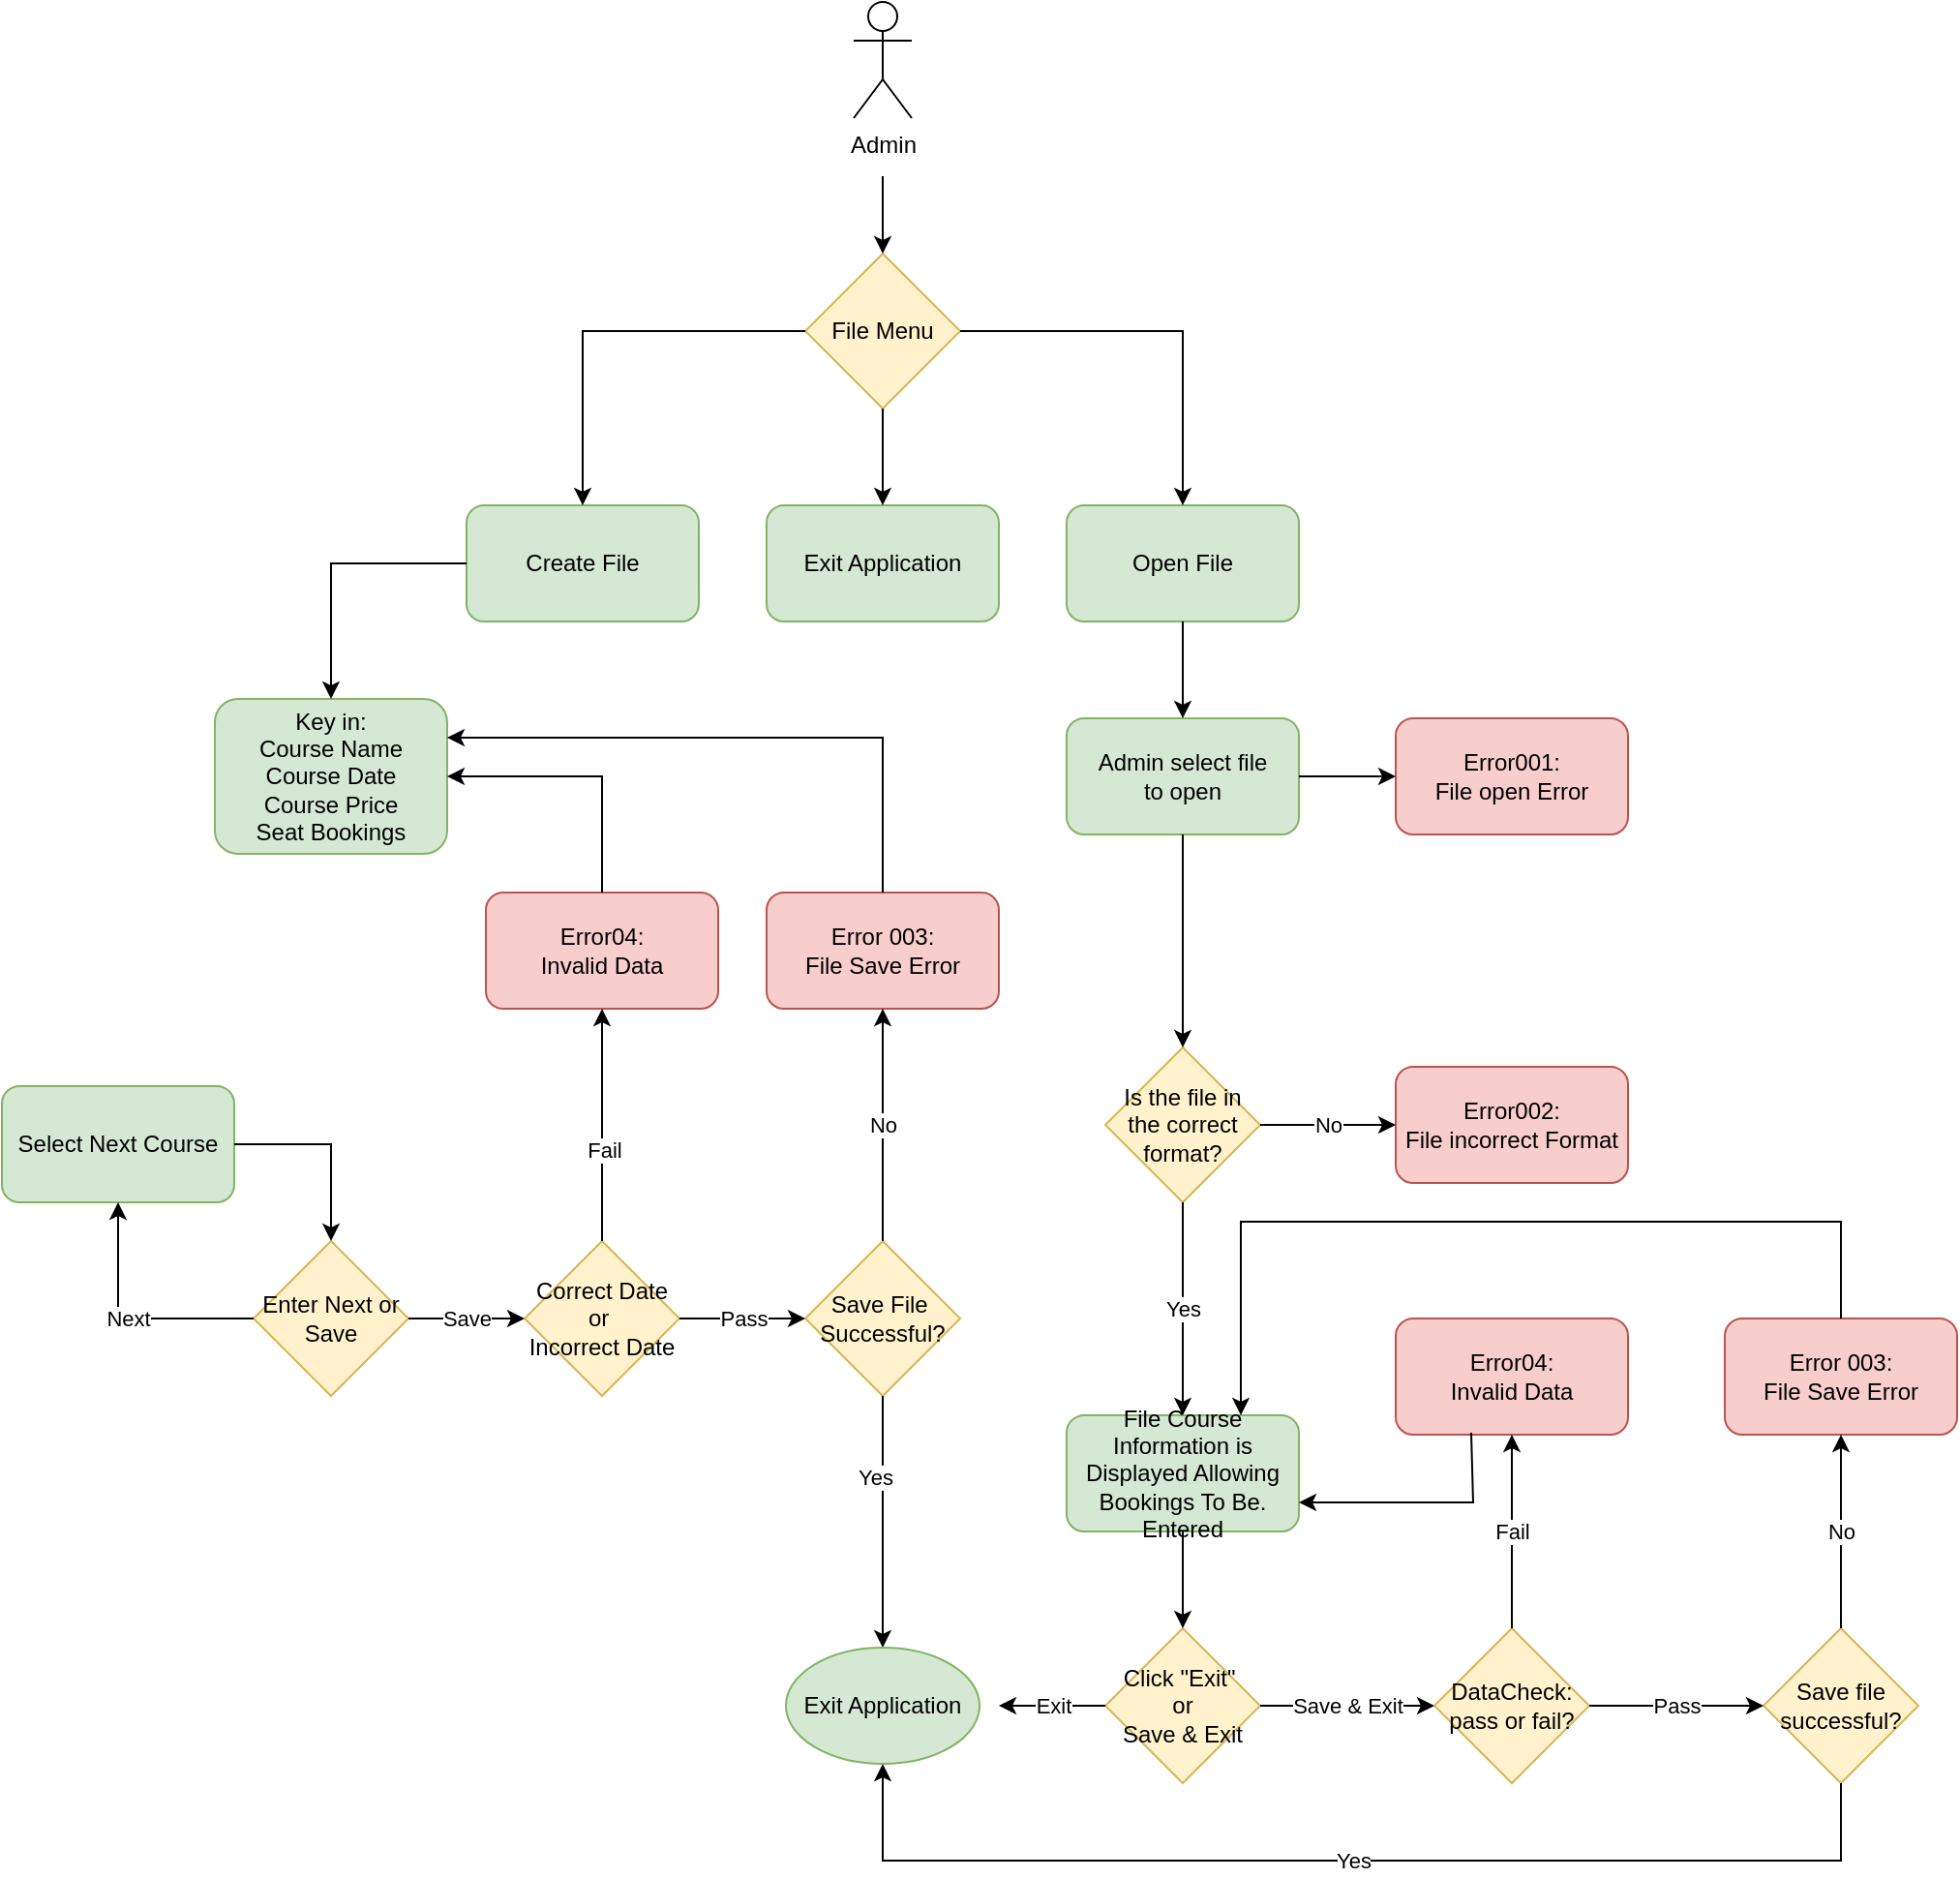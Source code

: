 <mxfile version="21.3.8" type="github">
  <diagram name="Page-1" id="c9ofWrENyJ3qVxIOdhhi">
    <mxGraphModel dx="3804" dy="1188" grid="1" gridSize="10" guides="1" tooltips="1" connect="1" arrows="1" fold="1" page="1" pageScale="1" pageWidth="850" pageHeight="1100" math="0" shadow="0">
      <root>
        <mxCell id="0" />
        <mxCell id="1" parent="0" />
        <mxCell id="SaWeX0w0EADOhBqS0NB5-1" value="Admin" style="shape=umlActor;verticalLabelPosition=bottom;verticalAlign=top;html=1;outlineConnect=0;" parent="1" vertex="1">
          <mxGeometry x="360" y="20" width="30" height="60" as="geometry" />
        </mxCell>
        <mxCell id="SaWeX0w0EADOhBqS0NB5-2" value="File Menu" style="rhombus;whiteSpace=wrap;html=1;fillColor=#fff2cc;strokeColor=#d6b656;" parent="1" vertex="1">
          <mxGeometry x="335" y="150" width="80" height="80" as="geometry" />
        </mxCell>
        <mxCell id="SaWeX0w0EADOhBqS0NB5-3" value="Create File" style="rounded=1;whiteSpace=wrap;html=1;fillColor=#d5e8d4;strokeColor=#82b366;" parent="1" vertex="1">
          <mxGeometry x="160" y="280" width="120" height="60" as="geometry" />
        </mxCell>
        <mxCell id="SaWeX0w0EADOhBqS0NB5-4" value="Exit Application" style="rounded=1;whiteSpace=wrap;html=1;fillColor=#d5e8d4;strokeColor=#82b366;" parent="1" vertex="1">
          <mxGeometry x="315" y="280" width="120" height="60" as="geometry" />
        </mxCell>
        <mxCell id="SaWeX0w0EADOhBqS0NB5-5" value="Open File" style="rounded=1;whiteSpace=wrap;html=1;fillColor=#d5e8d4;strokeColor=#82b366;" parent="1" vertex="1">
          <mxGeometry x="470" y="280" width="120" height="60" as="geometry" />
        </mxCell>
        <mxCell id="SaWeX0w0EADOhBqS0NB5-6" value="Key in:&lt;br&gt;Course Name&lt;br&gt;Course Date&lt;br&gt;Course Price&lt;br&gt;Seat Bookings" style="rounded=1;whiteSpace=wrap;html=1;fillColor=#d5e8d4;strokeColor=#82b366;" parent="1" vertex="1">
          <mxGeometry x="30" y="380" width="120" height="80" as="geometry" />
        </mxCell>
        <mxCell id="SaWeX0w0EADOhBqS0NB5-7" value="Admin select file&lt;br&gt;to open" style="rounded=1;whiteSpace=wrap;html=1;fillColor=#d5e8d4;strokeColor=#82b366;" parent="1" vertex="1">
          <mxGeometry x="470" y="390" width="120" height="60" as="geometry" />
        </mxCell>
        <mxCell id="SaWeX0w0EADOhBqS0NB5-8" value="Error001:&lt;br&gt;File open Error" style="rounded=1;whiteSpace=wrap;html=1;fillColor=#f8cecc;strokeColor=#b85450;" parent="1" vertex="1">
          <mxGeometry x="640" y="390" width="120" height="60" as="geometry" />
        </mxCell>
        <mxCell id="SaWeX0w0EADOhBqS0NB5-9" value="Error04:&lt;br&gt;Invalid Data" style="rounded=1;whiteSpace=wrap;html=1;fillColor=#f8cecc;strokeColor=#b85450;" parent="1" vertex="1">
          <mxGeometry x="170" y="480" width="120" height="60" as="geometry" />
        </mxCell>
        <mxCell id="SaWeX0w0EADOhBqS0NB5-10" value="Error 003:&lt;br&gt;File Save Error" style="rounded=1;whiteSpace=wrap;html=1;fillColor=#f8cecc;strokeColor=#b85450;" parent="1" vertex="1">
          <mxGeometry x="315" y="480" width="120" height="60" as="geometry" />
        </mxCell>
        <mxCell id="SaWeX0w0EADOhBqS0NB5-11" value="Select Next Course" style="rounded=1;whiteSpace=wrap;html=1;fillColor=#d5e8d4;strokeColor=#82b366;" parent="1" vertex="1">
          <mxGeometry x="-80" y="580" width="120" height="60" as="geometry" />
        </mxCell>
        <mxCell id="SaWeX0w0EADOhBqS0NB5-12" value="Enter Next or Save" style="rhombus;whiteSpace=wrap;html=1;fillColor=#fff2cc;strokeColor=#d6b656;" parent="1" vertex="1">
          <mxGeometry x="50" y="660" width="80" height="80" as="geometry" />
        </mxCell>
        <mxCell id="SaWeX0w0EADOhBqS0NB5-13" value="Correct Date&lt;br&gt;or&amp;nbsp;&lt;br&gt;Incorrect Date" style="rhombus;whiteSpace=wrap;html=1;fillColor=#fff2cc;strokeColor=#d6b656;" parent="1" vertex="1">
          <mxGeometry x="190" y="660" width="80" height="80" as="geometry" />
        </mxCell>
        <mxCell id="SaWeX0w0EADOhBqS0NB5-14" value="Save File&amp;nbsp;&lt;br&gt;Successful?" style="rhombus;whiteSpace=wrap;html=1;fillColor=#fff2cc;strokeColor=#d6b656;" parent="1" vertex="1">
          <mxGeometry x="335" y="660" width="80" height="80" as="geometry" />
        </mxCell>
        <mxCell id="SaWeX0w0EADOhBqS0NB5-15" value="Is the file in the correct format?" style="rhombus;whiteSpace=wrap;html=1;fillColor=#fff2cc;strokeColor=#d6b656;" parent="1" vertex="1">
          <mxGeometry x="490" y="560" width="80" height="80" as="geometry" />
        </mxCell>
        <mxCell id="SaWeX0w0EADOhBqS0NB5-16" value="Error002:&lt;br&gt;File incorrect Format" style="rounded=1;whiteSpace=wrap;html=1;fillColor=#f8cecc;strokeColor=#b85450;" parent="1" vertex="1">
          <mxGeometry x="640" y="570" width="120" height="60" as="geometry" />
        </mxCell>
        <mxCell id="SaWeX0w0EADOhBqS0NB5-17" value="File Course Information is Displayed Allowing Bookings To Be. Entered" style="rounded=1;whiteSpace=wrap;html=1;fillColor=#d5e8d4;strokeColor=#82b366;" parent="1" vertex="1">
          <mxGeometry x="470" y="750" width="120" height="60" as="geometry" />
        </mxCell>
        <mxCell id="SaWeX0w0EADOhBqS0NB5-18" value="Error04:&lt;br&gt;Invalid Data" style="rounded=1;whiteSpace=wrap;html=1;fillColor=#f8cecc;strokeColor=#b85450;" parent="1" vertex="1">
          <mxGeometry x="640" y="700" width="120" height="60" as="geometry" />
        </mxCell>
        <mxCell id="SaWeX0w0EADOhBqS0NB5-19" value="Error 003:&lt;br&gt;File Save Error" style="rounded=1;whiteSpace=wrap;html=1;fillColor=#f8cecc;strokeColor=#b85450;" parent="1" vertex="1">
          <mxGeometry x="810" y="700" width="120" height="60" as="geometry" />
        </mxCell>
        <mxCell id="SaWeX0w0EADOhBqS0NB5-20" value="Save file&lt;br&gt;successful?" style="rhombus;whiteSpace=wrap;html=1;fillColor=#fff2cc;strokeColor=#d6b656;" parent="1" vertex="1">
          <mxGeometry x="830" y="860" width="80" height="80" as="geometry" />
        </mxCell>
        <mxCell id="SaWeX0w0EADOhBqS0NB5-21" value="DataCheck:&lt;br&gt;pass or fail?" style="rhombus;whiteSpace=wrap;html=1;fillColor=#fff2cc;strokeColor=#d6b656;" parent="1" vertex="1">
          <mxGeometry x="660" y="860" width="80" height="80" as="geometry" />
        </mxCell>
        <mxCell id="SaWeX0w0EADOhBqS0NB5-22" value="Click &quot;Exit&quot;&amp;nbsp;&lt;br&gt;or&lt;br&gt;Save &amp;amp; Exit" style="rhombus;whiteSpace=wrap;html=1;fillColor=#fff2cc;strokeColor=#d6b656;" parent="1" vertex="1">
          <mxGeometry x="490" y="860" width="80" height="80" as="geometry" />
        </mxCell>
        <mxCell id="SaWeX0w0EADOhBqS0NB5-24" value="" style="endArrow=classic;html=1;rounded=0;entryX=0.5;entryY=0;entryDx=0;entryDy=0;exitX=0;exitY=0.5;exitDx=0;exitDy=0;" parent="1" source="SaWeX0w0EADOhBqS0NB5-2" target="SaWeX0w0EADOhBqS0NB5-3" edge="1">
          <mxGeometry width="50" height="50" relative="1" as="geometry">
            <mxPoint x="390" y="330" as="sourcePoint" />
            <mxPoint x="440" y="280" as="targetPoint" />
            <Array as="points">
              <mxPoint x="220" y="190" />
            </Array>
          </mxGeometry>
        </mxCell>
        <mxCell id="SaWeX0w0EADOhBqS0NB5-25" value="" style="endArrow=classic;html=1;rounded=0;entryX=0.5;entryY=0;entryDx=0;entryDy=0;exitX=1;exitY=0.5;exitDx=0;exitDy=0;" parent="1" source="SaWeX0w0EADOhBqS0NB5-2" target="SaWeX0w0EADOhBqS0NB5-5" edge="1">
          <mxGeometry width="50" height="50" relative="1" as="geometry">
            <mxPoint x="390" y="330" as="sourcePoint" />
            <mxPoint x="440" y="280" as="targetPoint" />
            <Array as="points">
              <mxPoint x="530" y="190" />
            </Array>
          </mxGeometry>
        </mxCell>
        <mxCell id="SaWeX0w0EADOhBqS0NB5-26" value="" style="endArrow=classic;html=1;rounded=0;exitX=0.5;exitY=1;exitDx=0;exitDy=0;entryX=0.5;entryY=0;entryDx=0;entryDy=0;" parent="1" source="SaWeX0w0EADOhBqS0NB5-2" target="SaWeX0w0EADOhBqS0NB5-4" edge="1">
          <mxGeometry width="50" height="50" relative="1" as="geometry">
            <mxPoint x="390" y="330" as="sourcePoint" />
            <mxPoint x="440" y="280" as="targetPoint" />
          </mxGeometry>
        </mxCell>
        <mxCell id="SaWeX0w0EADOhBqS0NB5-27" value="" style="endArrow=classic;html=1;rounded=0;exitX=0.5;exitY=1;exitDx=0;exitDy=0;entryX=0.5;entryY=0;entryDx=0;entryDy=0;" parent="1" source="SaWeX0w0EADOhBqS0NB5-5" target="SaWeX0w0EADOhBqS0NB5-7" edge="1">
          <mxGeometry width="50" height="50" relative="1" as="geometry">
            <mxPoint x="390" y="470" as="sourcePoint" />
            <mxPoint x="440" y="420" as="targetPoint" />
          </mxGeometry>
        </mxCell>
        <mxCell id="SaWeX0w0EADOhBqS0NB5-28" value="" style="endArrow=classic;html=1;rounded=0;entryX=0;entryY=0.5;entryDx=0;entryDy=0;exitX=1;exitY=0.5;exitDx=0;exitDy=0;" parent="1" source="SaWeX0w0EADOhBqS0NB5-7" target="SaWeX0w0EADOhBqS0NB5-8" edge="1">
          <mxGeometry width="50" height="50" relative="1" as="geometry">
            <mxPoint x="390" y="470" as="sourcePoint" />
            <mxPoint x="440" y="420" as="targetPoint" />
          </mxGeometry>
        </mxCell>
        <mxCell id="SaWeX0w0EADOhBqS0NB5-29" value="" style="endArrow=classic;html=1;rounded=0;entryX=0.5;entryY=0;entryDx=0;entryDy=0;exitX=0.5;exitY=1;exitDx=0;exitDy=0;" parent="1" source="SaWeX0w0EADOhBqS0NB5-7" target="SaWeX0w0EADOhBqS0NB5-15" edge="1">
          <mxGeometry width="50" height="50" relative="1" as="geometry">
            <mxPoint x="390" y="470" as="sourcePoint" />
            <mxPoint x="440" y="420" as="targetPoint" />
          </mxGeometry>
        </mxCell>
        <mxCell id="SaWeX0w0EADOhBqS0NB5-30" value="Yes" style="endArrow=classic;html=1;rounded=0;exitX=0.5;exitY=1;exitDx=0;exitDy=0;entryX=0.5;entryY=0;entryDx=0;entryDy=0;" parent="1" source="SaWeX0w0EADOhBqS0NB5-15" target="SaWeX0w0EADOhBqS0NB5-17" edge="1">
          <mxGeometry width="50" height="50" relative="1" as="geometry">
            <mxPoint x="390" y="760" as="sourcePoint" />
            <mxPoint x="440" y="710" as="targetPoint" />
          </mxGeometry>
        </mxCell>
        <mxCell id="SaWeX0w0EADOhBqS0NB5-31" value="" style="endArrow=classic;html=1;rounded=0;exitX=0.5;exitY=1;exitDx=0;exitDy=0;" parent="1" source="SaWeX0w0EADOhBqS0NB5-17" target="SaWeX0w0EADOhBqS0NB5-22" edge="1">
          <mxGeometry width="50" height="50" relative="1" as="geometry">
            <mxPoint x="390" y="830" as="sourcePoint" />
            <mxPoint x="440" y="780" as="targetPoint" />
          </mxGeometry>
        </mxCell>
        <mxCell id="SaWeX0w0EADOhBqS0NB5-32" value="No" style="endArrow=classic;html=1;rounded=0;entryX=0;entryY=0.5;entryDx=0;entryDy=0;exitX=1;exitY=0.5;exitDx=0;exitDy=0;" parent="1" source="SaWeX0w0EADOhBqS0NB5-15" target="SaWeX0w0EADOhBqS0NB5-16" edge="1">
          <mxGeometry width="50" height="50" relative="1" as="geometry">
            <mxPoint x="390" y="620" as="sourcePoint" />
            <mxPoint x="440" y="570" as="targetPoint" />
          </mxGeometry>
        </mxCell>
        <mxCell id="SaWeX0w0EADOhBqS0NB5-33" value="" style="endArrow=classic;html=1;rounded=0;exitX=0.5;exitY=0;exitDx=0;exitDy=0;entryX=0.75;entryY=0;entryDx=0;entryDy=0;" parent="1" source="SaWeX0w0EADOhBqS0NB5-19" target="SaWeX0w0EADOhBqS0NB5-17" edge="1">
          <mxGeometry width="50" height="50" relative="1" as="geometry">
            <mxPoint x="610" y="790" as="sourcePoint" />
            <mxPoint x="580" y="660" as="targetPoint" />
            <Array as="points">
              <mxPoint x="870" y="650" />
              <mxPoint x="560" y="650" />
            </Array>
          </mxGeometry>
        </mxCell>
        <mxCell id="SaWeX0w0EADOhBqS0NB5-34" value="" style="endArrow=classic;html=1;rounded=0;entryX=1;entryY=0.75;entryDx=0;entryDy=0;exitX=0.325;exitY=0.983;exitDx=0;exitDy=0;exitPerimeter=0;" parent="1" source="SaWeX0w0EADOhBqS0NB5-18" target="SaWeX0w0EADOhBqS0NB5-17" edge="1">
          <mxGeometry width="50" height="50" relative="1" as="geometry">
            <mxPoint x="700" y="770" as="sourcePoint" />
            <mxPoint x="640" y="840" as="targetPoint" />
            <Array as="points">
              <mxPoint x="680" y="795" />
            </Array>
          </mxGeometry>
        </mxCell>
        <mxCell id="SaWeX0w0EADOhBqS0NB5-35" value="Save &amp;amp; Exit" style="endArrow=classic;html=1;rounded=0;exitX=1;exitY=0.5;exitDx=0;exitDy=0;" parent="1" source="SaWeX0w0EADOhBqS0NB5-22" target="SaWeX0w0EADOhBqS0NB5-21" edge="1">
          <mxGeometry width="50" height="50" relative="1" as="geometry">
            <mxPoint x="610" y="790" as="sourcePoint" />
            <mxPoint x="660" y="740" as="targetPoint" />
          </mxGeometry>
        </mxCell>
        <mxCell id="SaWeX0w0EADOhBqS0NB5-36" value="Pass" style="endArrow=classic;html=1;rounded=0;exitX=1;exitY=0.5;exitDx=0;exitDy=0;entryX=0;entryY=0.5;entryDx=0;entryDy=0;" parent="1" source="SaWeX0w0EADOhBqS0NB5-21" target="SaWeX0w0EADOhBqS0NB5-20" edge="1">
          <mxGeometry width="50" height="50" relative="1" as="geometry">
            <mxPoint x="610" y="790" as="sourcePoint" />
            <mxPoint x="660" y="740" as="targetPoint" />
          </mxGeometry>
        </mxCell>
        <mxCell id="SaWeX0w0EADOhBqS0NB5-37" value="No" style="endArrow=classic;html=1;rounded=0;exitX=0.5;exitY=0;exitDx=0;exitDy=0;entryX=0.5;entryY=1;entryDx=0;entryDy=0;" parent="1" source="SaWeX0w0EADOhBqS0NB5-20" target="SaWeX0w0EADOhBqS0NB5-19" edge="1">
          <mxGeometry width="50" height="50" relative="1" as="geometry">
            <mxPoint x="610" y="790" as="sourcePoint" />
            <mxPoint x="660" y="740" as="targetPoint" />
          </mxGeometry>
        </mxCell>
        <mxCell id="SaWeX0w0EADOhBqS0NB5-38" value="Yes" style="endArrow=classic;html=1;rounded=0;exitX=0.5;exitY=1;exitDx=0;exitDy=0;entryX=0.5;entryY=1;entryDx=0;entryDy=0;" parent="1" source="SaWeX0w0EADOhBqS0NB5-20" edge="1">
          <mxGeometry width="50" height="50" relative="1" as="geometry">
            <mxPoint x="610" y="910" as="sourcePoint" />
            <mxPoint x="375" y="930" as="targetPoint" />
            <Array as="points">
              <mxPoint x="870" y="980" />
              <mxPoint x="375" y="980" />
            </Array>
          </mxGeometry>
        </mxCell>
        <mxCell id="SaWeX0w0EADOhBqS0NB5-39" value="" style="endArrow=classic;html=1;rounded=0;exitX=0.5;exitY=1;exitDx=0;exitDy=0;entryX=0.5;entryY=0;entryDx=0;entryDy=0;" parent="1" source="SaWeX0w0EADOhBqS0NB5-14" edge="1">
          <mxGeometry width="50" height="50" relative="1" as="geometry">
            <mxPoint x="610" y="870" as="sourcePoint" />
            <mxPoint x="375" y="870" as="targetPoint" />
          </mxGeometry>
        </mxCell>
        <mxCell id="SaWeX0w0EADOhBqS0NB5-55" value="Yes" style="edgeLabel;html=1;align=center;verticalAlign=middle;resizable=0;points=[];" parent="SaWeX0w0EADOhBqS0NB5-39" vertex="1" connectable="0">
          <mxGeometry x="-0.359" y="-4" relative="1" as="geometry">
            <mxPoint as="offset" />
          </mxGeometry>
        </mxCell>
        <mxCell id="SaWeX0w0EADOhBqS0NB5-40" value="No" style="endArrow=classic;html=1;rounded=0;exitX=0.5;exitY=0;exitDx=0;exitDy=0;entryX=0.5;entryY=1;entryDx=0;entryDy=0;" parent="1" source="SaWeX0w0EADOhBqS0NB5-14" target="SaWeX0w0EADOhBqS0NB5-10" edge="1">
          <mxGeometry width="50" height="50" relative="1" as="geometry">
            <mxPoint x="600" y="710" as="sourcePoint" />
            <mxPoint x="650" y="660" as="targetPoint" />
          </mxGeometry>
        </mxCell>
        <mxCell id="SaWeX0w0EADOhBqS0NB5-41" value="Pass" style="endArrow=classic;html=1;rounded=0;exitX=1;exitY=0.5;exitDx=0;exitDy=0;entryX=0;entryY=0.5;entryDx=0;entryDy=0;" parent="1" source="SaWeX0w0EADOhBqS0NB5-13" target="SaWeX0w0EADOhBqS0NB5-14" edge="1">
          <mxGeometry width="50" height="50" relative="1" as="geometry">
            <mxPoint x="370" y="710" as="sourcePoint" />
            <mxPoint x="420" y="660" as="targetPoint" />
          </mxGeometry>
        </mxCell>
        <mxCell id="SaWeX0w0EADOhBqS0NB5-42" value="Save" style="endArrow=classic;html=1;rounded=0;exitX=1;exitY=0.5;exitDx=0;exitDy=0;entryX=0;entryY=0.5;entryDx=0;entryDy=0;" parent="1" source="SaWeX0w0EADOhBqS0NB5-12" target="SaWeX0w0EADOhBqS0NB5-13" edge="1">
          <mxGeometry width="50" height="50" relative="1" as="geometry">
            <mxPoint x="270" y="710" as="sourcePoint" />
            <mxPoint x="320" y="660" as="targetPoint" />
          </mxGeometry>
        </mxCell>
        <mxCell id="SaWeX0w0EADOhBqS0NB5-43" value="Next" style="endArrow=classic;html=1;rounded=0;exitX=0;exitY=0.5;exitDx=0;exitDy=0;entryX=0.5;entryY=1;entryDx=0;entryDy=0;" parent="1" source="SaWeX0w0EADOhBqS0NB5-12" target="SaWeX0w0EADOhBqS0NB5-11" edge="1">
          <mxGeometry width="50" height="50" relative="1" as="geometry">
            <mxPoint x="220" y="710" as="sourcePoint" />
            <mxPoint x="-20" y="650" as="targetPoint" />
            <Array as="points">
              <mxPoint x="-20" y="700" />
            </Array>
          </mxGeometry>
        </mxCell>
        <mxCell id="SaWeX0w0EADOhBqS0NB5-44" value="" style="endArrow=classic;html=1;rounded=0;exitX=0.5;exitY=0;exitDx=0;exitDy=0;entryX=0.5;entryY=1;entryDx=0;entryDy=0;" parent="1" source="SaWeX0w0EADOhBqS0NB5-13" target="SaWeX0w0EADOhBqS0NB5-9" edge="1">
          <mxGeometry width="50" height="50" relative="1" as="geometry">
            <mxPoint x="220" y="600" as="sourcePoint" />
            <mxPoint x="270" y="550" as="targetPoint" />
          </mxGeometry>
        </mxCell>
        <mxCell id="SaWeX0w0EADOhBqS0NB5-54" value="Fail" style="edgeLabel;html=1;align=center;verticalAlign=middle;resizable=0;points=[];" parent="SaWeX0w0EADOhBqS0NB5-44" vertex="1" connectable="0">
          <mxGeometry x="-0.215" y="-1" relative="1" as="geometry">
            <mxPoint as="offset" />
          </mxGeometry>
        </mxCell>
        <mxCell id="SaWeX0w0EADOhBqS0NB5-45" value="" style="endArrow=classic;html=1;rounded=0;entryX=1;entryY=0.5;entryDx=0;entryDy=0;exitX=0.5;exitY=0;exitDx=0;exitDy=0;" parent="1" source="SaWeX0w0EADOhBqS0NB5-9" target="SaWeX0w0EADOhBqS0NB5-6" edge="1">
          <mxGeometry width="50" height="50" relative="1" as="geometry">
            <mxPoint x="220" y="490" as="sourcePoint" />
            <mxPoint x="270" y="440" as="targetPoint" />
            <Array as="points">
              <mxPoint x="230" y="420" />
            </Array>
          </mxGeometry>
        </mxCell>
        <mxCell id="SaWeX0w0EADOhBqS0NB5-46" value="" style="endArrow=classic;html=1;rounded=0;exitX=0.5;exitY=0;exitDx=0;exitDy=0;entryX=1;entryY=0.25;entryDx=0;entryDy=0;" parent="1" source="SaWeX0w0EADOhBqS0NB5-10" target="SaWeX0w0EADOhBqS0NB5-6" edge="1">
          <mxGeometry width="50" height="50" relative="1" as="geometry">
            <mxPoint x="220" y="490" as="sourcePoint" />
            <mxPoint x="270" y="440" as="targetPoint" />
            <Array as="points">
              <mxPoint x="375" y="400" />
            </Array>
          </mxGeometry>
        </mxCell>
        <mxCell id="SaWeX0w0EADOhBqS0NB5-47" value="" style="endArrow=classic;html=1;rounded=0;exitX=0;exitY=0.5;exitDx=0;exitDy=0;entryX=0.5;entryY=0;entryDx=0;entryDy=0;" parent="1" source="SaWeX0w0EADOhBqS0NB5-3" target="SaWeX0w0EADOhBqS0NB5-6" edge="1">
          <mxGeometry width="50" height="50" relative="1" as="geometry">
            <mxPoint x="220" y="380" as="sourcePoint" />
            <mxPoint x="270" y="330" as="targetPoint" />
            <Array as="points">
              <mxPoint x="90" y="310" />
            </Array>
          </mxGeometry>
        </mxCell>
        <mxCell id="SaWeX0w0EADOhBqS0NB5-52" value="" style="endArrow=classic;html=1;rounded=0;entryX=0.5;entryY=0;entryDx=0;entryDy=0;" parent="1" target="SaWeX0w0EADOhBqS0NB5-2" edge="1">
          <mxGeometry width="50" height="50" relative="1" as="geometry">
            <mxPoint x="375" y="110" as="sourcePoint" />
            <mxPoint x="470" y="240" as="targetPoint" />
          </mxGeometry>
        </mxCell>
        <mxCell id="SaWeX0w0EADOhBqS0NB5-53" value="Exit" style="endArrow=classic;html=1;rounded=0;exitX=0;exitY=0.5;exitDx=0;exitDy=0;entryX=1;entryY=0.5;entryDx=0;entryDy=0;" parent="1" source="SaWeX0w0EADOhBqS0NB5-22" edge="1">
          <mxGeometry width="50" height="50" relative="1" as="geometry">
            <mxPoint x="380" y="810" as="sourcePoint" />
            <mxPoint x="435" y="900" as="targetPoint" />
          </mxGeometry>
        </mxCell>
        <mxCell id="SaWeX0w0EADOhBqS0NB5-56" value="" style="endArrow=classic;html=1;rounded=0;exitX=1;exitY=0.5;exitDx=0;exitDy=0;entryX=0.5;entryY=0;entryDx=0;entryDy=0;" parent="1" source="SaWeX0w0EADOhBqS0NB5-11" target="SaWeX0w0EADOhBqS0NB5-12" edge="1">
          <mxGeometry width="50" height="50" relative="1" as="geometry">
            <mxPoint x="300" y="570" as="sourcePoint" />
            <mxPoint x="350" y="520" as="targetPoint" />
            <Array as="points">
              <mxPoint x="90" y="610" />
            </Array>
          </mxGeometry>
        </mxCell>
        <mxCell id="MgOH5K_mlKCeW7CTVBlK-1" value="Fail" style="endArrow=classic;html=1;rounded=0;exitX=0.5;exitY=0;exitDx=0;exitDy=0;entryX=0.5;entryY=1;entryDx=0;entryDy=0;" parent="1" source="SaWeX0w0EADOhBqS0NB5-21" target="SaWeX0w0EADOhBqS0NB5-18" edge="1">
          <mxGeometry width="50" height="50" relative="1" as="geometry">
            <mxPoint x="400" y="600" as="sourcePoint" />
            <mxPoint x="450" y="550" as="targetPoint" />
          </mxGeometry>
        </mxCell>
        <mxCell id="jVKe89Cc6PrTHZn1NfyR-1" value="Exit Application" style="ellipse;whiteSpace=wrap;html=1;fillColor=#d5e8d4;strokeColor=#82b366;" vertex="1" parent="1">
          <mxGeometry x="325" y="870" width="100" height="60" as="geometry" />
        </mxCell>
      </root>
    </mxGraphModel>
  </diagram>
</mxfile>
